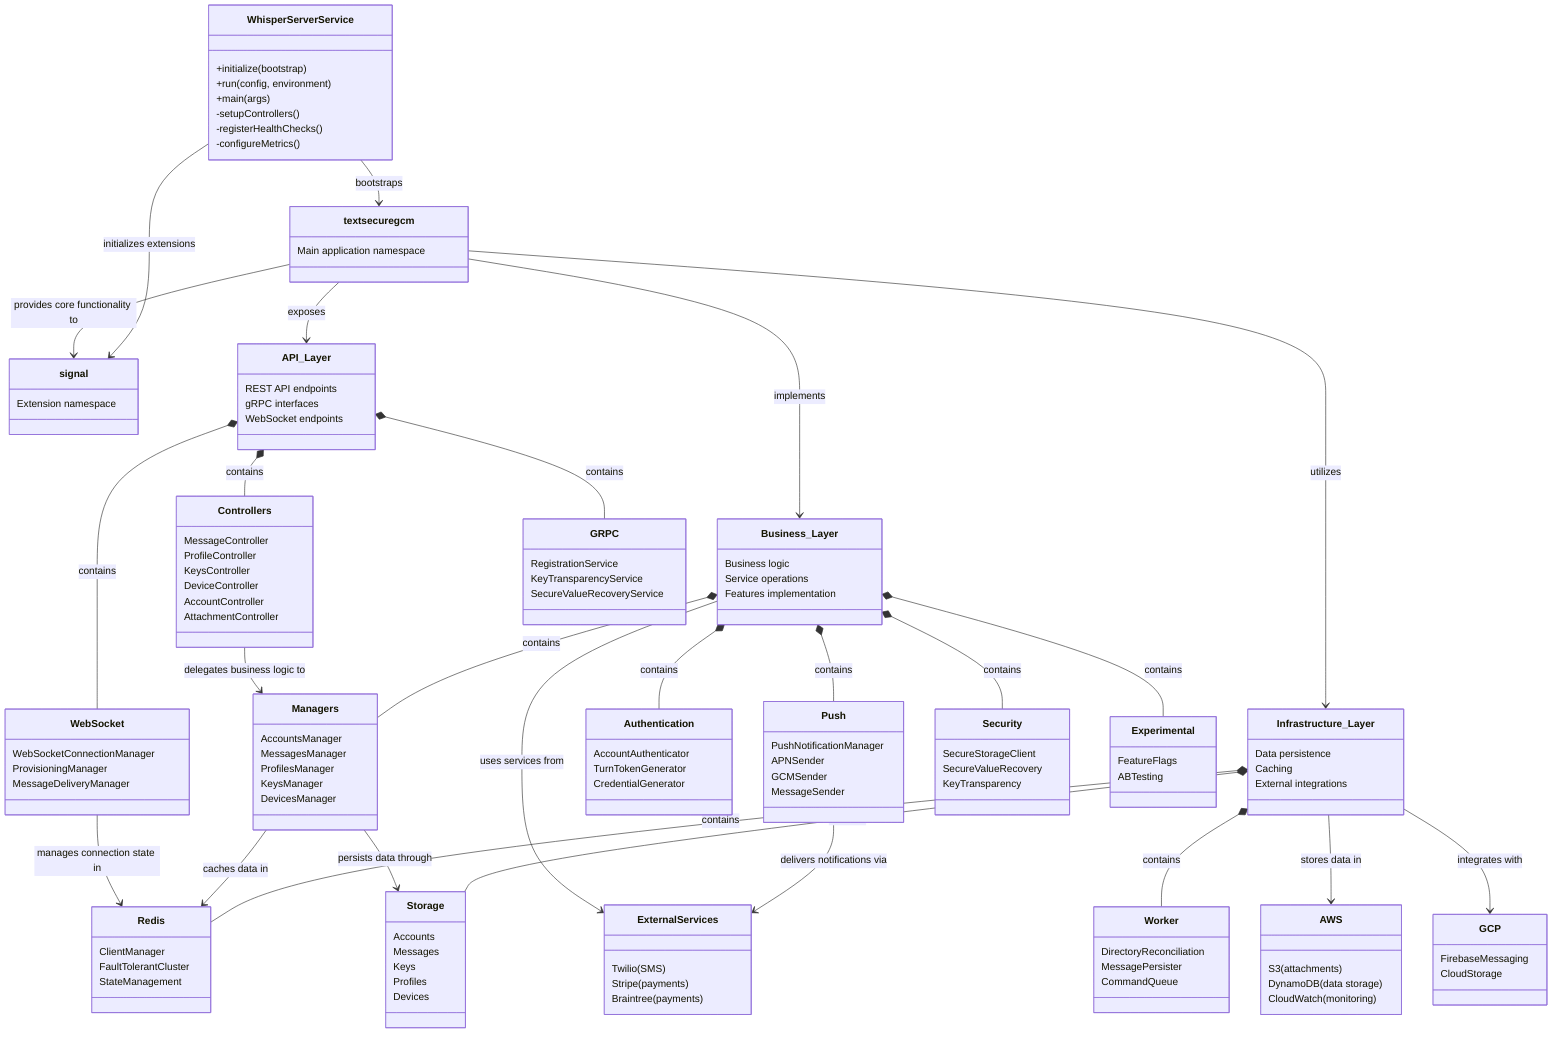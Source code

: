 ---
config:
  class:
    hideEmptyMembersBox: true
---
classDiagram
  direction TB

  %% Core Application Layer
  class WhisperServerService {
    +initialize(bootstrap)
    +run(config, environment)
    +main(args)
    -setupControllers()
    -registerHealthChecks()
    -configureMetrics()
  }

  %% Primary Namespaces
  class textsecuregcm {
    Main application namespace
  }

  class signal {
    Extension namespace
  }

  %% Service Layers
  class API_Layer {
    REST API endpoints
    gRPC interfaces
    WebSocket endpoints
  }

  class Business_Layer {
    Business logic
    Service operations
    Features implementation
  }

  class Infrastructure_Layer {
    Data persistence
    Caching
    External integrations
  }

  %% Functional Components - API Layer
  class Controllers {
    MessageController
    ProfileController
    KeysController
    DeviceController
    AccountController
    AttachmentController
  }

  class GRPC {
    RegistrationService
    KeyTransparencyService
    SecureValueRecoveryService
  }

  class WebSocket {
    WebSocketConnectionManager
    ProvisioningManager
    MessageDeliveryManager
  }

  %% Functional Components - Business Layer
  class Managers {
    AccountsManager
    MessagesManager
    ProfilesManager
    KeysManager
    DevicesManager
  }

  class Authentication {
    AccountAuthenticator
    TurnTokenGenerator
    CredentialGenerator
  }

  class Push {
    PushNotificationManager
    APNSender
    GCMSender
    MessageSender
  }

  class Security {
    SecureStorageClient
    SecureValueRecovery
    KeyTransparency
  }

  class Experimental {
    FeatureFlags
    ABTesting
  }

  %% Functional Components - Infrastructure Layer
  class Storage {
    Accounts
    Messages
    Keys
    Profiles
    Devices
  }

  class Redis {
    ClientManager
    FaultTolerantCluster
    StateManagement
  }

  class Worker {
    DirectoryReconciliation
    MessagePersister
    CommandQueue
  }

  %% External Services
  class AWS {
    S3 (attachments)
    DynamoDB (data storage)
    CloudWatch (monitoring)
  }

  class GCP {
    FirebaseMessaging
    CloudStorage
  }

  class ExternalServices {
    Twilio (SMS)
    Stripe (payments)
    Braintree (payments)
  }

  %% Core Relationships
  WhisperServerService --> textsecuregcm : bootstraps
  WhisperServerService --> signal : initializes extensions
  textsecuregcm --> signal : provides core functionality to

  %% Layered Architecture
  textsecuregcm --> API_Layer : exposes
  textsecuregcm --> Business_Layer : implements
  textsecuregcm --> Infrastructure_Layer : utilizes

  %% API Layer Composition
  API_Layer *-- Controllers : contains
  API_Layer *-- GRPC : contains
  API_Layer *-- WebSocket : contains

  %% Business Layer Composition
  Business_Layer *-- Managers : contains
  Business_Layer *-- Authentication : contains
  Business_Layer *-- Push : contains
  Business_Layer *-- Security : contains
  Business_Layer *-- Experimental : contains

  %% Infrastructure Layer Composition
  Infrastructure_Layer *-- Storage : contains
  Infrastructure_Layer *-- Redis : contains
  Infrastructure_Layer *-- Worker : contains

  %% Key Data Flows
  Controllers --> Managers : delegates business logic to
  Managers --> Storage : persists data through
  Managers --> Redis : caches data in
  Push --> ExternalServices : delivers notifications via
  WebSocket --> Redis : manages connection state in

  %% External Integrations
  Infrastructure_Layer --> AWS : stores data in
  Infrastructure_Layer --> GCP : integrates with
  Business_Layer --> ExternalServices : uses services from